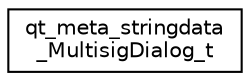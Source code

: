 digraph "Graphical Class Hierarchy"
{
 // LATEX_PDF_SIZE
  edge [fontname="Helvetica",fontsize="10",labelfontname="Helvetica",labelfontsize="10"];
  node [fontname="Helvetica",fontsize="10",shape=record];
  rankdir="LR";
  Node0 [label="qt_meta_stringdata\l_MultisigDialog_t",height=0.2,width=0.4,color="black", fillcolor="white", style="filled",URL="$structqt__meta__stringdata___multisig_dialog__t.html",tooltip=" "];
}
